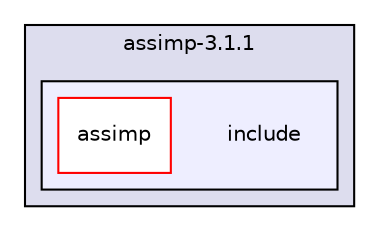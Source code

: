 digraph "assimp/assimp-3.1.1/include" {
  compound=true
  node [ fontsize="10", fontname="Helvetica"];
  edge [ labelfontsize="10", labelfontname="Helvetica"];
  subgraph clusterdir_78484848cdf49f0d07c1c966ffc044c7 {
    graph [ bgcolor="#ddddee", pencolor="black", label="assimp-3.1.1" fontname="Helvetica", fontsize="10", URL="dir_78484848cdf49f0d07c1c966ffc044c7.html"]
  subgraph clusterdir_c101cde07d36a9a69cf1f5e6a5d497f4 {
    graph [ bgcolor="#eeeeff", pencolor="black", label="" URL="dir_c101cde07d36a9a69cf1f5e6a5d497f4.html"];
    dir_c101cde07d36a9a69cf1f5e6a5d497f4 [shape=plaintext label="include"];
    dir_829d8dace6fb3780d65156b4090ec866 [shape=box label="assimp" color="red" fillcolor="white" style="filled" URL="dir_829d8dace6fb3780d65156b4090ec866.html"];
  }
  }
}
